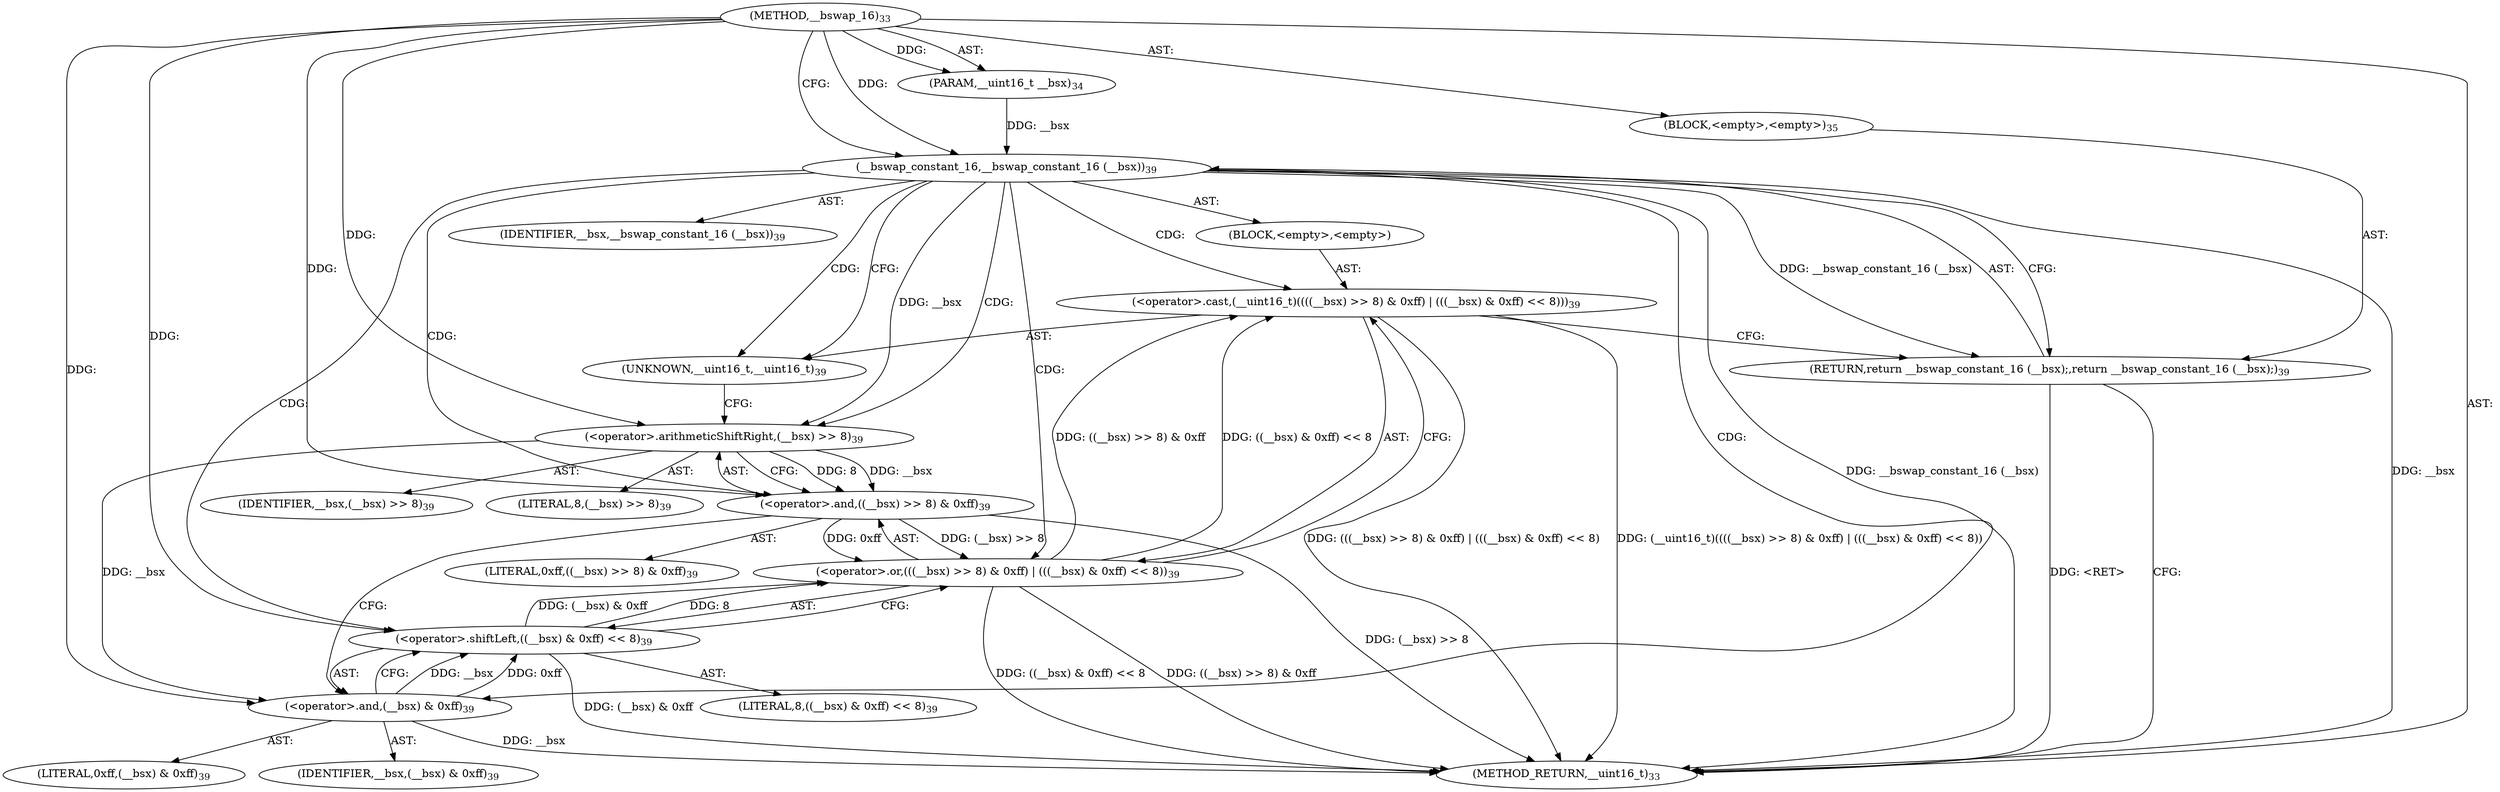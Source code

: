 digraph "__bswap_16" {  
"33208" [label = <(METHOD,__bswap_16)<SUB>33</SUB>> ]
"33209" [label = <(PARAM,__uint16_t __bsx)<SUB>34</SUB>> ]
"33210" [label = <(BLOCK,&lt;empty&gt;,&lt;empty&gt;)<SUB>35</SUB>> ]
"33211" [label = <(RETURN,return __bswap_constant_16 (__bsx);,return __bswap_constant_16 (__bsx);)<SUB>39</SUB>> ]
"33212" [label = <(__bswap_constant_16,__bswap_constant_16 (__bsx))<SUB>39</SUB>> ]
"33213" [label = <(IDENTIFIER,__bsx,__bswap_constant_16 (__bsx))<SUB>39</SUB>> ]
"33214" [label = <(BLOCK,&lt;empty&gt;,&lt;empty&gt;)> ]
"33215" [label = <(&lt;operator&gt;.cast,(__uint16_t)((((__bsx) &gt;&gt; 8) &amp; 0xff) | (((__bsx) &amp; 0xff) &lt;&lt; 8)))<SUB>39</SUB>> ]
"33216" [label = <(UNKNOWN,__uint16_t,__uint16_t)<SUB>39</SUB>> ]
"33217" [label = <(&lt;operator&gt;.or,(((__bsx) &gt;&gt; 8) &amp; 0xff) | (((__bsx) &amp; 0xff) &lt;&lt; 8))<SUB>39</SUB>> ]
"33218" [label = <(&lt;operator&gt;.and,((__bsx) &gt;&gt; 8) &amp; 0xff)<SUB>39</SUB>> ]
"33219" [label = <(&lt;operator&gt;.arithmeticShiftRight,(__bsx) &gt;&gt; 8)<SUB>39</SUB>> ]
"33220" [label = <(IDENTIFIER,__bsx,(__bsx) &gt;&gt; 8)<SUB>39</SUB>> ]
"33221" [label = <(LITERAL,8,(__bsx) &gt;&gt; 8)<SUB>39</SUB>> ]
"33222" [label = <(LITERAL,0xff,((__bsx) &gt;&gt; 8) &amp; 0xff)<SUB>39</SUB>> ]
"33223" [label = <(&lt;operator&gt;.shiftLeft,((__bsx) &amp; 0xff) &lt;&lt; 8)<SUB>39</SUB>> ]
"33224" [label = <(&lt;operator&gt;.and,(__bsx) &amp; 0xff)<SUB>39</SUB>> ]
"33225" [label = <(IDENTIFIER,__bsx,(__bsx) &amp; 0xff)<SUB>39</SUB>> ]
"33226" [label = <(LITERAL,0xff,(__bsx) &amp; 0xff)<SUB>39</SUB>> ]
"33227" [label = <(LITERAL,8,((__bsx) &amp; 0xff) &lt;&lt; 8)<SUB>39</SUB>> ]
"33228" [label = <(METHOD_RETURN,__uint16_t)<SUB>33</SUB>> ]
  "33208" -> "33209"  [ label = "AST: "] 
  "33208" -> "33210"  [ label = "AST: "] 
  "33208" -> "33228"  [ label = "AST: "] 
  "33210" -> "33211"  [ label = "AST: "] 
  "33211" -> "33212"  [ label = "AST: "] 
  "33212" -> "33213"  [ label = "AST: "] 
  "33212" -> "33214"  [ label = "AST: "] 
  "33214" -> "33215"  [ label = "AST: "] 
  "33215" -> "33216"  [ label = "AST: "] 
  "33215" -> "33217"  [ label = "AST: "] 
  "33217" -> "33218"  [ label = "AST: "] 
  "33217" -> "33223"  [ label = "AST: "] 
  "33218" -> "33219"  [ label = "AST: "] 
  "33218" -> "33222"  [ label = "AST: "] 
  "33219" -> "33220"  [ label = "AST: "] 
  "33219" -> "33221"  [ label = "AST: "] 
  "33223" -> "33224"  [ label = "AST: "] 
  "33223" -> "33227"  [ label = "AST: "] 
  "33224" -> "33225"  [ label = "AST: "] 
  "33224" -> "33226"  [ label = "AST: "] 
  "33211" -> "33228"  [ label = "CFG: "] 
  "33212" -> "33216"  [ label = "CFG: "] 
  "33212" -> "33211"  [ label = "CFG: "] 
  "33215" -> "33211"  [ label = "CFG: "] 
  "33216" -> "33219"  [ label = "CFG: "] 
  "33217" -> "33215"  [ label = "CFG: "] 
  "33218" -> "33224"  [ label = "CFG: "] 
  "33223" -> "33217"  [ label = "CFG: "] 
  "33219" -> "33218"  [ label = "CFG: "] 
  "33224" -> "33223"  [ label = "CFG: "] 
  "33208" -> "33212"  [ label = "CFG: "] 
  "33211" -> "33228"  [ label = "DDG: &lt;RET&gt;"] 
  "33212" -> "33228"  [ label = "DDG: __bsx"] 
  "33212" -> "33228"  [ label = "DDG: __bswap_constant_16 (__bsx)"] 
  "33218" -> "33228"  [ label = "DDG: (__bsx) &gt;&gt; 8"] 
  "33217" -> "33228"  [ label = "DDG: ((__bsx) &gt;&gt; 8) &amp; 0xff"] 
  "33224" -> "33228"  [ label = "DDG: __bsx"] 
  "33223" -> "33228"  [ label = "DDG: (__bsx) &amp; 0xff"] 
  "33217" -> "33228"  [ label = "DDG: ((__bsx) &amp; 0xff) &lt;&lt; 8"] 
  "33215" -> "33228"  [ label = "DDG: (((__bsx) &gt;&gt; 8) &amp; 0xff) | (((__bsx) &amp; 0xff) &lt;&lt; 8)"] 
  "33215" -> "33228"  [ label = "DDG: (__uint16_t)((((__bsx) &gt;&gt; 8) &amp; 0xff) | (((__bsx) &amp; 0xff) &lt;&lt; 8))"] 
  "33208" -> "33209"  [ label = "DDG: "] 
  "33212" -> "33211"  [ label = "DDG: __bswap_constant_16 (__bsx)"] 
  "33209" -> "33212"  [ label = "DDG: __bsx"] 
  "33208" -> "33212"  [ label = "DDG: "] 
  "33217" -> "33215"  [ label = "DDG: ((__bsx) &gt;&gt; 8) &amp; 0xff"] 
  "33217" -> "33215"  [ label = "DDG: ((__bsx) &amp; 0xff) &lt;&lt; 8"] 
  "33218" -> "33217"  [ label = "DDG: (__bsx) &gt;&gt; 8"] 
  "33218" -> "33217"  [ label = "DDG: 0xff"] 
  "33223" -> "33217"  [ label = "DDG: (__bsx) &amp; 0xff"] 
  "33223" -> "33217"  [ label = "DDG: 8"] 
  "33219" -> "33218"  [ label = "DDG: __bsx"] 
  "33219" -> "33218"  [ label = "DDG: 8"] 
  "33208" -> "33218"  [ label = "DDG: "] 
  "33224" -> "33223"  [ label = "DDG: __bsx"] 
  "33224" -> "33223"  [ label = "DDG: 0xff"] 
  "33208" -> "33223"  [ label = "DDG: "] 
  "33212" -> "33219"  [ label = "DDG: __bsx"] 
  "33208" -> "33219"  [ label = "DDG: "] 
  "33219" -> "33224"  [ label = "DDG: __bsx"] 
  "33208" -> "33224"  [ label = "DDG: "] 
  "33212" -> "33224"  [ label = "CDG: "] 
  "33212" -> "33215"  [ label = "CDG: "] 
  "33212" -> "33216"  [ label = "CDG: "] 
  "33212" -> "33217"  [ label = "CDG: "] 
  "33212" -> "33218"  [ label = "CDG: "] 
  "33212" -> "33219"  [ label = "CDG: "] 
  "33212" -> "33223"  [ label = "CDG: "] 
}
